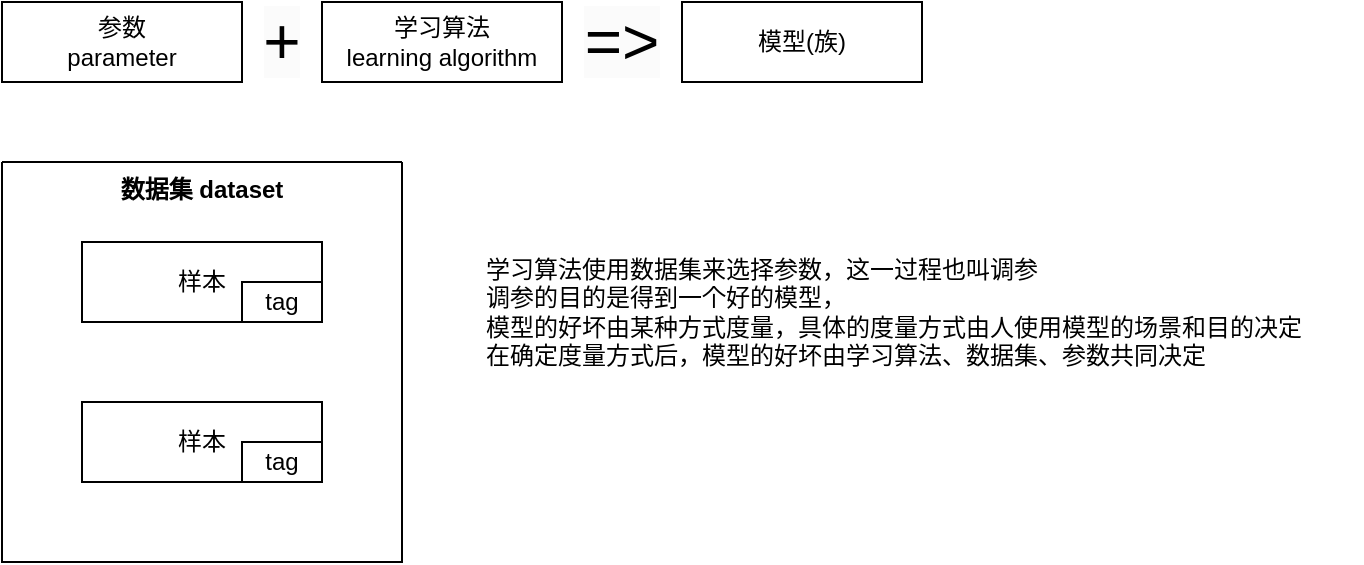 <mxfile version="20.8.16" type="device"><diagram name="第 1 页" id="85RH8_QEMVu_MnMnhc-A"><mxGraphModel dx="722" dy="1060" grid="1" gridSize="10" guides="1" tooltips="1" connect="1" arrows="1" fold="1" page="1" pageScale="1" pageWidth="1169" pageHeight="827" math="0" shadow="0"><root><mxCell id="0"/><mxCell id="1" parent="0"/><mxCell id="AasmP2vs-SmjRoMVVERW-4" value="数据集 dataset" style="swimlane;startSize=0;verticalAlign=top;" vertex="1" parent="1"><mxGeometry x="40" y="120" width="200" height="200" as="geometry"/></mxCell><mxCell id="AasmP2vs-SmjRoMVVERW-2" value="样本" style="rounded=0;whiteSpace=wrap;html=1;" vertex="1" parent="AasmP2vs-SmjRoMVVERW-4"><mxGeometry x="40" y="40" width="120" height="40" as="geometry"/></mxCell><mxCell id="AasmP2vs-SmjRoMVVERW-5" value="样本" style="rounded=0;whiteSpace=wrap;html=1;" vertex="1" parent="AasmP2vs-SmjRoMVVERW-4"><mxGeometry x="40" y="120" width="120" height="40" as="geometry"/></mxCell><mxCell id="AasmP2vs-SmjRoMVVERW-6" value="tag" style="rounded=0;whiteSpace=wrap;html=1;" vertex="1" parent="AasmP2vs-SmjRoMVVERW-4"><mxGeometry x="120" y="60" width="40" height="20" as="geometry"/></mxCell><mxCell id="AasmP2vs-SmjRoMVVERW-7" value="tag" style="rounded=0;whiteSpace=wrap;html=1;" vertex="1" parent="AasmP2vs-SmjRoMVVERW-4"><mxGeometry x="120" y="140" width="40" height="20" as="geometry"/></mxCell><mxCell id="AasmP2vs-SmjRoMVVERW-9" value="参数&lt;br&gt;parameter" style="rounded=0;whiteSpace=wrap;html=1;" vertex="1" parent="1"><mxGeometry x="40" y="40" width="120" height="40" as="geometry"/></mxCell><mxCell id="AasmP2vs-SmjRoMVVERW-12" value="&lt;span style=&quot;color: rgb(0, 0, 0); font-family: Helvetica; font-style: normal; font-variant-ligatures: normal; font-variant-caps: normal; font-weight: 400; letter-spacing: normal; orphans: 2; text-indent: 0px; text-transform: none; widows: 2; word-spacing: 0px; -webkit-text-stroke-width: 0px; background-color: rgb(251, 251, 251); text-decoration-thickness: initial; text-decoration-style: initial; text-decoration-color: initial; float: none; font-size: 32px; display: inline !important;&quot;&gt;&lt;font style=&quot;font-size: 32px;&quot;&gt;=&amp;gt;&lt;/font&gt;&lt;/span&gt;" style="text;whiteSpace=wrap;html=1;align=center;verticalAlign=middle;fontSize=32;" vertex="1" parent="1"><mxGeometry x="330" y="40" width="40" height="40" as="geometry"/></mxCell><mxCell id="AasmP2vs-SmjRoMVVERW-13" value="模型(族)" style="rounded=0;whiteSpace=wrap;html=1;" vertex="1" parent="1"><mxGeometry x="380" y="40" width="120" height="40" as="geometry"/></mxCell><mxCell id="AasmP2vs-SmjRoMVVERW-16" value="学习算法&lt;br&gt;learning algorithm" style="rounded=0;whiteSpace=wrap;html=1;fontSize=12;" vertex="1" parent="1"><mxGeometry x="200" y="40" width="120" height="40" as="geometry"/></mxCell><mxCell id="AasmP2vs-SmjRoMVVERW-17" value="&lt;span style=&quot;color: rgb(0, 0, 0); font-family: Helvetica; font-style: normal; font-variant-ligatures: normal; font-variant-caps: normal; font-weight: 400; letter-spacing: normal; orphans: 2; text-indent: 0px; text-transform: none; widows: 2; word-spacing: 0px; -webkit-text-stroke-width: 0px; background-color: rgb(251, 251, 251); text-decoration-thickness: initial; text-decoration-style: initial; text-decoration-color: initial; float: none; font-size: 32px; display: inline !important;&quot;&gt;&lt;font style=&quot;font-size: 32px;&quot;&gt;+&lt;/font&gt;&lt;/span&gt;" style="text;whiteSpace=wrap;html=1;align=center;verticalAlign=middle;fontSize=32;" vertex="1" parent="1"><mxGeometry x="160" y="40" width="40" height="40" as="geometry"/></mxCell><mxCell id="AasmP2vs-SmjRoMVVERW-19" value="&lt;div style=&quot;&quot;&gt;学习算法使用数据集来选择参数，这一过程也叫调参&lt;/div&gt;&lt;div style=&quot;&quot;&gt;调参的目的是得到一个好的模型，&lt;/div&gt;&lt;div style=&quot;&quot;&gt;模型的好坏由某种方式度量，具体的度量方式由人使用模型的场景和目的决定&lt;/div&gt;&lt;div style=&quot;&quot;&gt;在确定度量方式后，模型的好坏由学习算法、数据集、参数共同决定&lt;/div&gt;" style="text;whiteSpace=wrap;html=1;fontSize=12;align=left;" vertex="1" parent="1"><mxGeometry x="280" y="160" width="440" height="120" as="geometry"/></mxCell></root></mxGraphModel></diagram></mxfile>